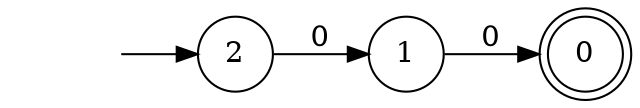 digraph Automaton {
  rankdir = LR;
0 [shape=doublecircle]; 
node [shape=circle];
  1 -> 0 [label="0"];
node [shape=circle];
  initial [shape=plaintext,label=""];
  initial -> 2
  2 -> 1 [label="0"];
}

